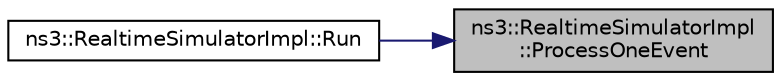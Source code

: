 digraph "ns3::RealtimeSimulatorImpl::ProcessOneEvent"
{
 // LATEX_PDF_SIZE
  edge [fontname="Helvetica",fontsize="10",labelfontname="Helvetica",labelfontsize="10"];
  node [fontname="Helvetica",fontsize="10",shape=record];
  rankdir="RL";
  Node1 [label="ns3::RealtimeSimulatorImpl\l::ProcessOneEvent",height=0.2,width=0.4,color="black", fillcolor="grey75", style="filled", fontcolor="black",tooltip="Process the next event."];
  Node1 -> Node2 [dir="back",color="midnightblue",fontsize="10",style="solid",fontname="Helvetica"];
  Node2 [label="ns3::RealtimeSimulatorImpl::Run",height=0.2,width=0.4,color="black", fillcolor="white", style="filled",URL="$classns3_1_1_realtime_simulator_impl.html#a5f508debc94903fc12c5a52890c9e839",tooltip="Run the simulation."];
}
